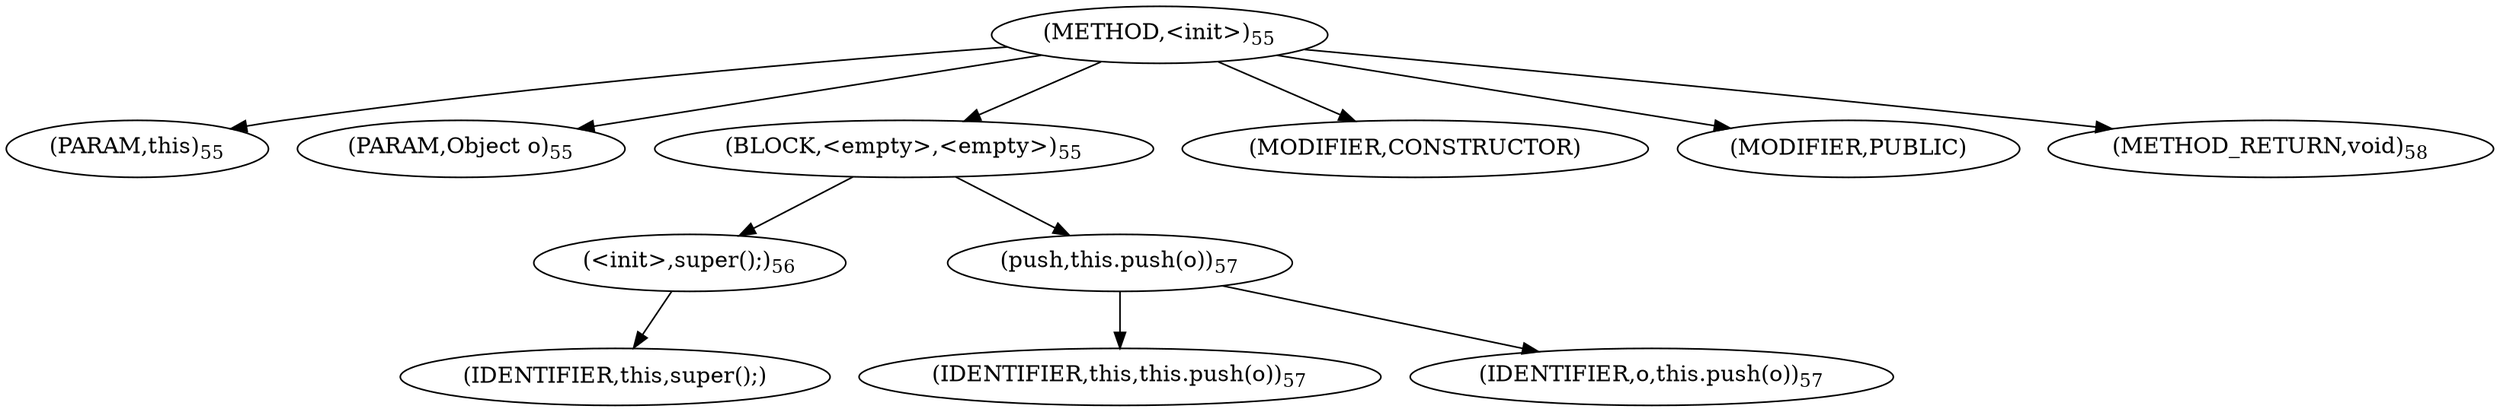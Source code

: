 digraph "&lt;init&gt;" {  
"121" [label = <(METHOD,&lt;init&gt;)<SUB>55</SUB>> ]
"6" [label = <(PARAM,this)<SUB>55</SUB>> ]
"122" [label = <(PARAM,Object o)<SUB>55</SUB>> ]
"123" [label = <(BLOCK,&lt;empty&gt;,&lt;empty&gt;)<SUB>55</SUB>> ]
"124" [label = <(&lt;init&gt;,super();)<SUB>56</SUB>> ]
"5" [label = <(IDENTIFIER,this,super();)> ]
"125" [label = <(push,this.push(o))<SUB>57</SUB>> ]
"7" [label = <(IDENTIFIER,this,this.push(o))<SUB>57</SUB>> ]
"126" [label = <(IDENTIFIER,o,this.push(o))<SUB>57</SUB>> ]
"127" [label = <(MODIFIER,CONSTRUCTOR)> ]
"128" [label = <(MODIFIER,PUBLIC)> ]
"129" [label = <(METHOD_RETURN,void)<SUB>58</SUB>> ]
  "121" -> "6" 
  "121" -> "122" 
  "121" -> "123" 
  "121" -> "127" 
  "121" -> "128" 
  "121" -> "129" 
  "123" -> "124" 
  "123" -> "125" 
  "124" -> "5" 
  "125" -> "7" 
  "125" -> "126" 
}
